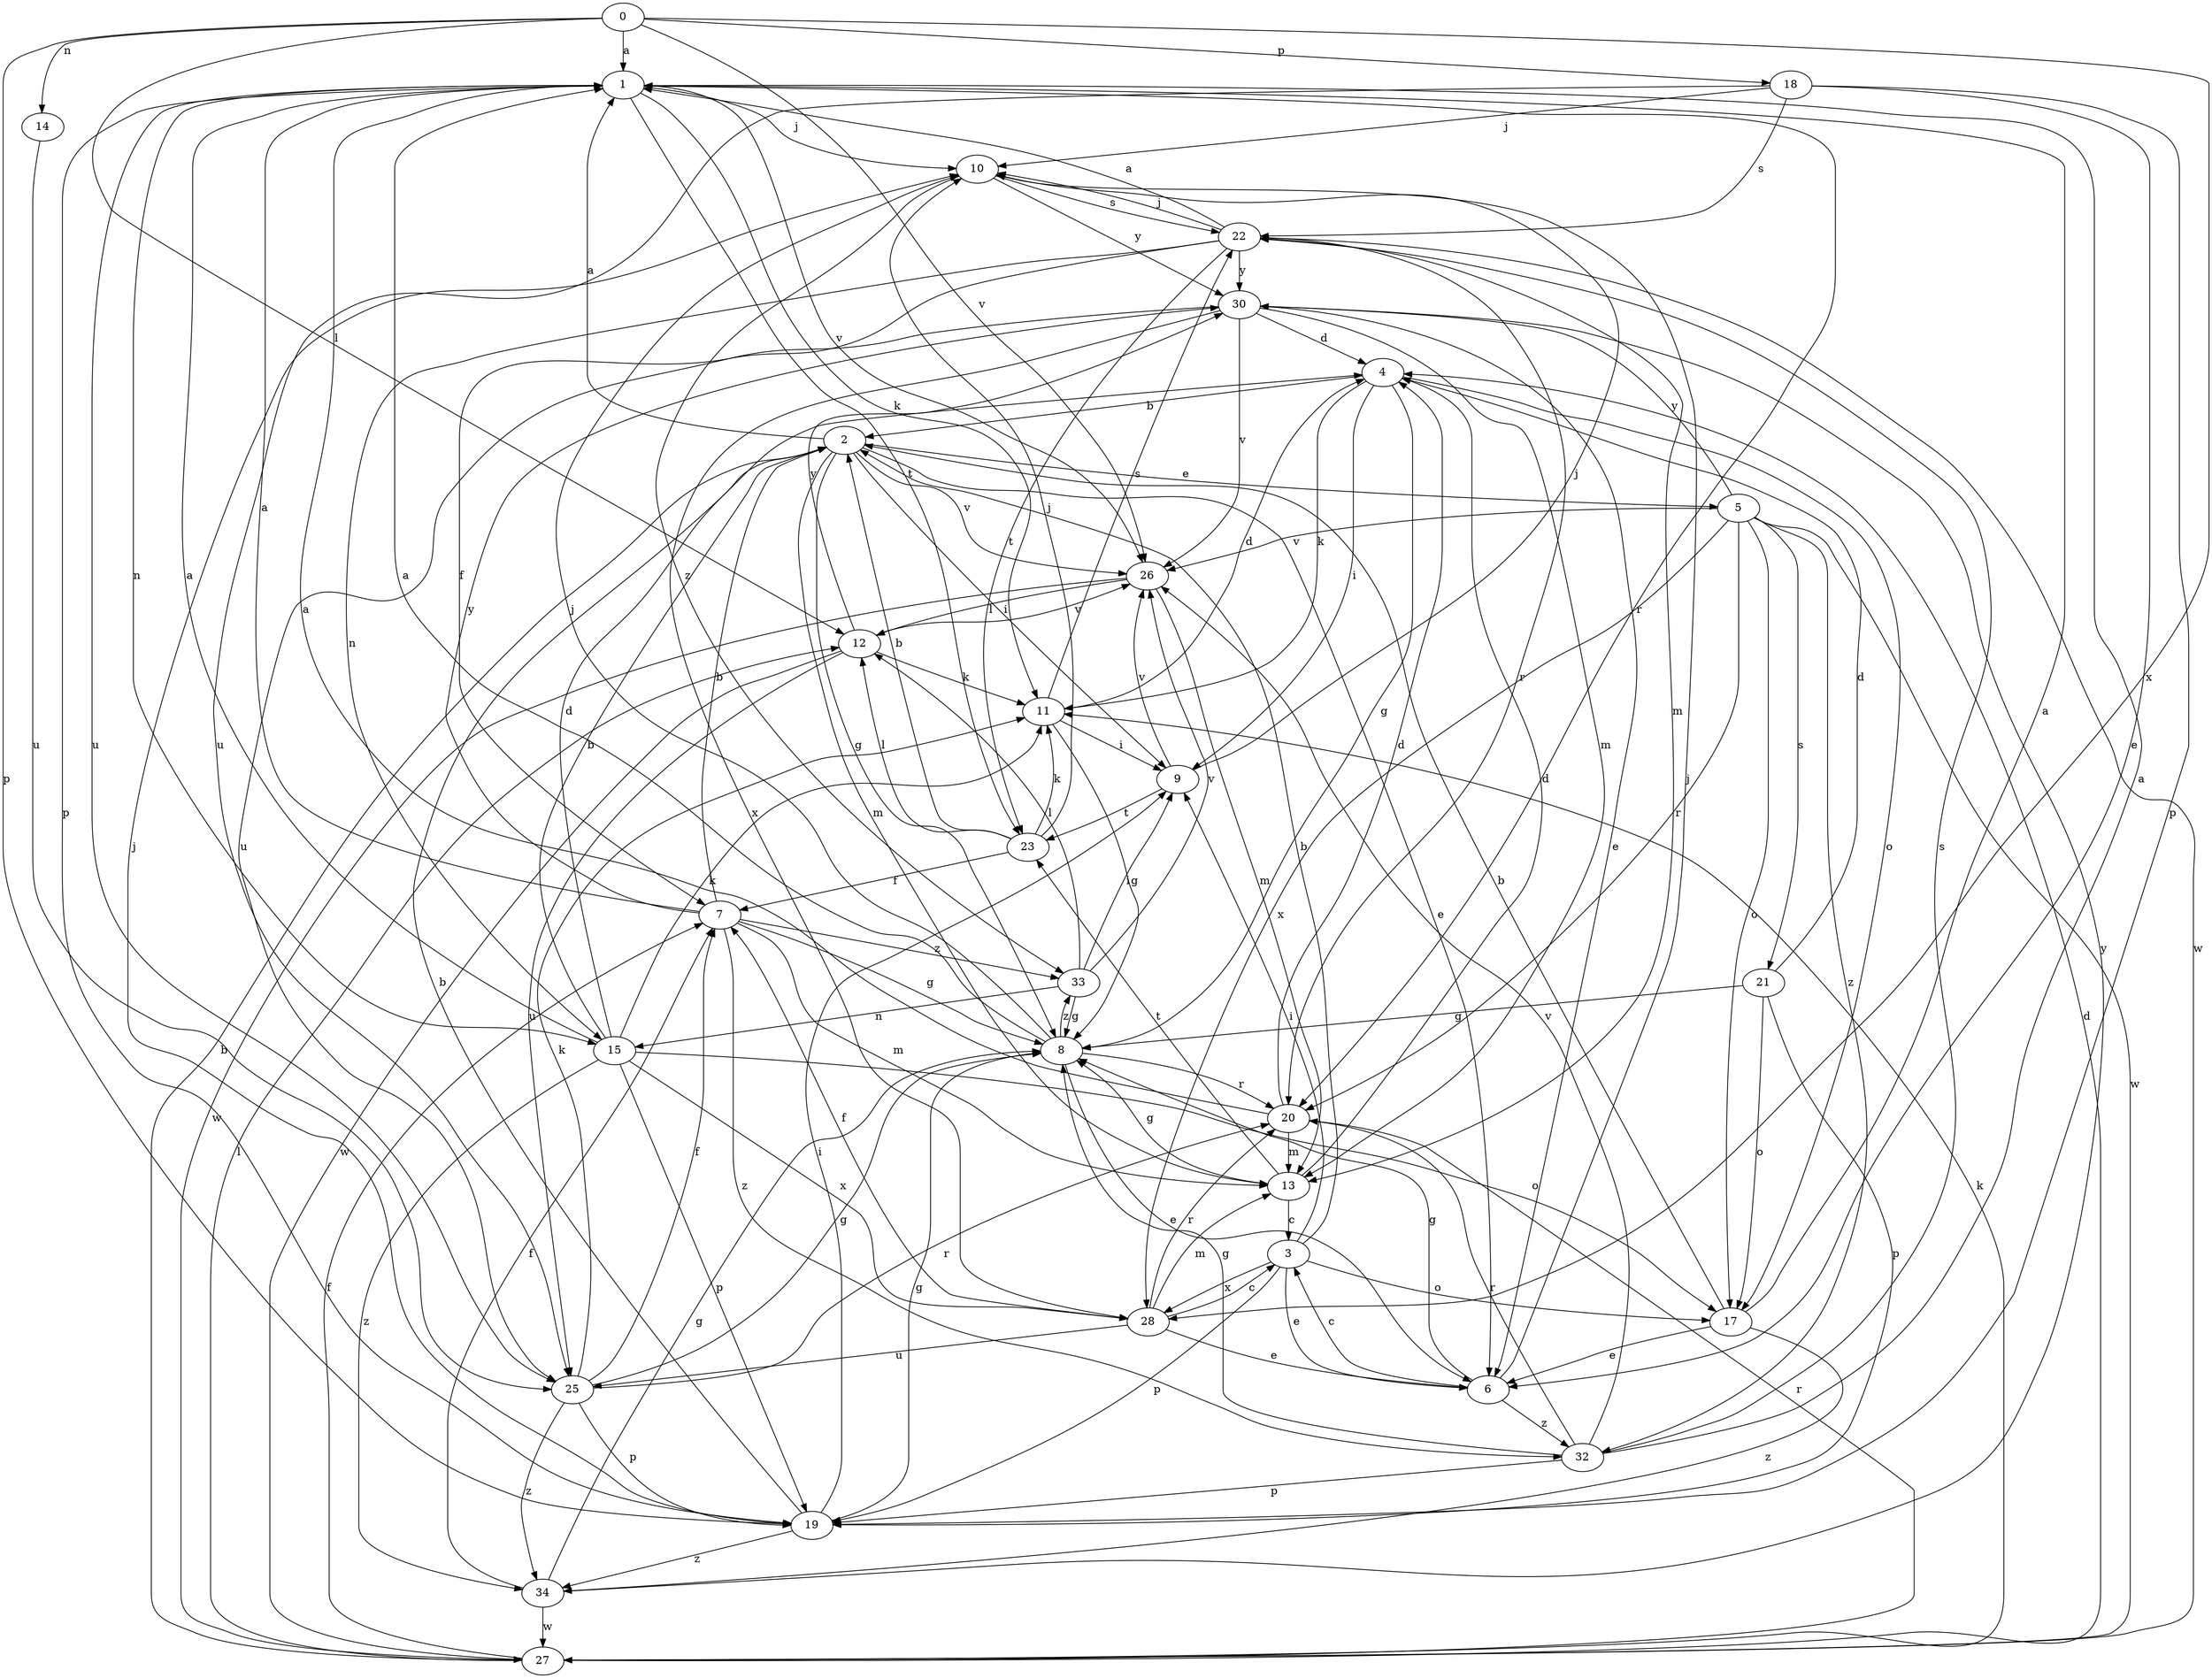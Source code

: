 strict digraph  {
0;
1;
2;
3;
4;
5;
6;
7;
8;
9;
10;
11;
12;
13;
14;
15;
17;
18;
19;
20;
21;
22;
23;
25;
26;
27;
28;
30;
32;
33;
34;
0 -> 1  [label=a];
0 -> 12  [label=l];
0 -> 14  [label=n];
0 -> 18  [label=p];
0 -> 19  [label=p];
0 -> 26  [label=v];
0 -> 28  [label=x];
1 -> 10  [label=j];
1 -> 11  [label=k];
1 -> 15  [label=n];
1 -> 19  [label=p];
1 -> 20  [label=r];
1 -> 23  [label=t];
1 -> 25  [label=u];
1 -> 26  [label=v];
2 -> 1  [label=a];
2 -> 5  [label=e];
2 -> 6  [label=e];
2 -> 8  [label=g];
2 -> 9  [label=i];
2 -> 13  [label=m];
2 -> 26  [label=v];
3 -> 2  [label=b];
3 -> 6  [label=e];
3 -> 9  [label=i];
3 -> 17  [label=o];
3 -> 19  [label=p];
3 -> 28  [label=x];
4 -> 2  [label=b];
4 -> 8  [label=g];
4 -> 9  [label=i];
4 -> 11  [label=k];
4 -> 17  [label=o];
5 -> 17  [label=o];
5 -> 20  [label=r];
5 -> 21  [label=s];
5 -> 26  [label=v];
5 -> 27  [label=w];
5 -> 28  [label=x];
5 -> 30  [label=y];
5 -> 32  [label=z];
6 -> 3  [label=c];
6 -> 8  [label=g];
6 -> 10  [label=j];
6 -> 32  [label=z];
7 -> 1  [label=a];
7 -> 2  [label=b];
7 -> 8  [label=g];
7 -> 13  [label=m];
7 -> 30  [label=y];
7 -> 32  [label=z];
7 -> 33  [label=z];
8 -> 1  [label=a];
8 -> 6  [label=e];
8 -> 10  [label=j];
8 -> 20  [label=r];
8 -> 33  [label=z];
9 -> 10  [label=j];
9 -> 23  [label=t];
9 -> 26  [label=v];
10 -> 22  [label=s];
10 -> 30  [label=y];
10 -> 33  [label=z];
11 -> 4  [label=d];
11 -> 8  [label=g];
11 -> 9  [label=i];
11 -> 22  [label=s];
12 -> 11  [label=k];
12 -> 25  [label=u];
12 -> 26  [label=v];
12 -> 27  [label=w];
12 -> 30  [label=y];
13 -> 3  [label=c];
13 -> 4  [label=d];
13 -> 8  [label=g];
13 -> 23  [label=t];
14 -> 25  [label=u];
15 -> 1  [label=a];
15 -> 2  [label=b];
15 -> 4  [label=d];
15 -> 11  [label=k];
15 -> 17  [label=o];
15 -> 19  [label=p];
15 -> 28  [label=x];
15 -> 34  [label=z];
17 -> 1  [label=a];
17 -> 2  [label=b];
17 -> 6  [label=e];
17 -> 34  [label=z];
18 -> 6  [label=e];
18 -> 10  [label=j];
18 -> 19  [label=p];
18 -> 22  [label=s];
18 -> 25  [label=u];
19 -> 2  [label=b];
19 -> 8  [label=g];
19 -> 9  [label=i];
19 -> 10  [label=j];
19 -> 34  [label=z];
20 -> 1  [label=a];
20 -> 4  [label=d];
20 -> 13  [label=m];
21 -> 4  [label=d];
21 -> 8  [label=g];
21 -> 17  [label=o];
21 -> 19  [label=p];
22 -> 1  [label=a];
22 -> 7  [label=f];
22 -> 10  [label=j];
22 -> 13  [label=m];
22 -> 15  [label=n];
22 -> 20  [label=r];
22 -> 23  [label=t];
22 -> 27  [label=w];
22 -> 30  [label=y];
23 -> 2  [label=b];
23 -> 7  [label=f];
23 -> 10  [label=j];
23 -> 11  [label=k];
23 -> 12  [label=l];
25 -> 7  [label=f];
25 -> 8  [label=g];
25 -> 11  [label=k];
25 -> 19  [label=p];
25 -> 20  [label=r];
25 -> 34  [label=z];
26 -> 12  [label=l];
26 -> 13  [label=m];
26 -> 27  [label=w];
27 -> 2  [label=b];
27 -> 4  [label=d];
27 -> 7  [label=f];
27 -> 11  [label=k];
27 -> 12  [label=l];
27 -> 20  [label=r];
28 -> 3  [label=c];
28 -> 6  [label=e];
28 -> 7  [label=f];
28 -> 13  [label=m];
28 -> 20  [label=r];
28 -> 25  [label=u];
30 -> 4  [label=d];
30 -> 6  [label=e];
30 -> 13  [label=m];
30 -> 25  [label=u];
30 -> 26  [label=v];
30 -> 28  [label=x];
32 -> 1  [label=a];
32 -> 8  [label=g];
32 -> 19  [label=p];
32 -> 20  [label=r];
32 -> 22  [label=s];
32 -> 26  [label=v];
33 -> 8  [label=g];
33 -> 9  [label=i];
33 -> 12  [label=l];
33 -> 15  [label=n];
33 -> 26  [label=v];
34 -> 7  [label=f];
34 -> 8  [label=g];
34 -> 27  [label=w];
34 -> 30  [label=y];
}
